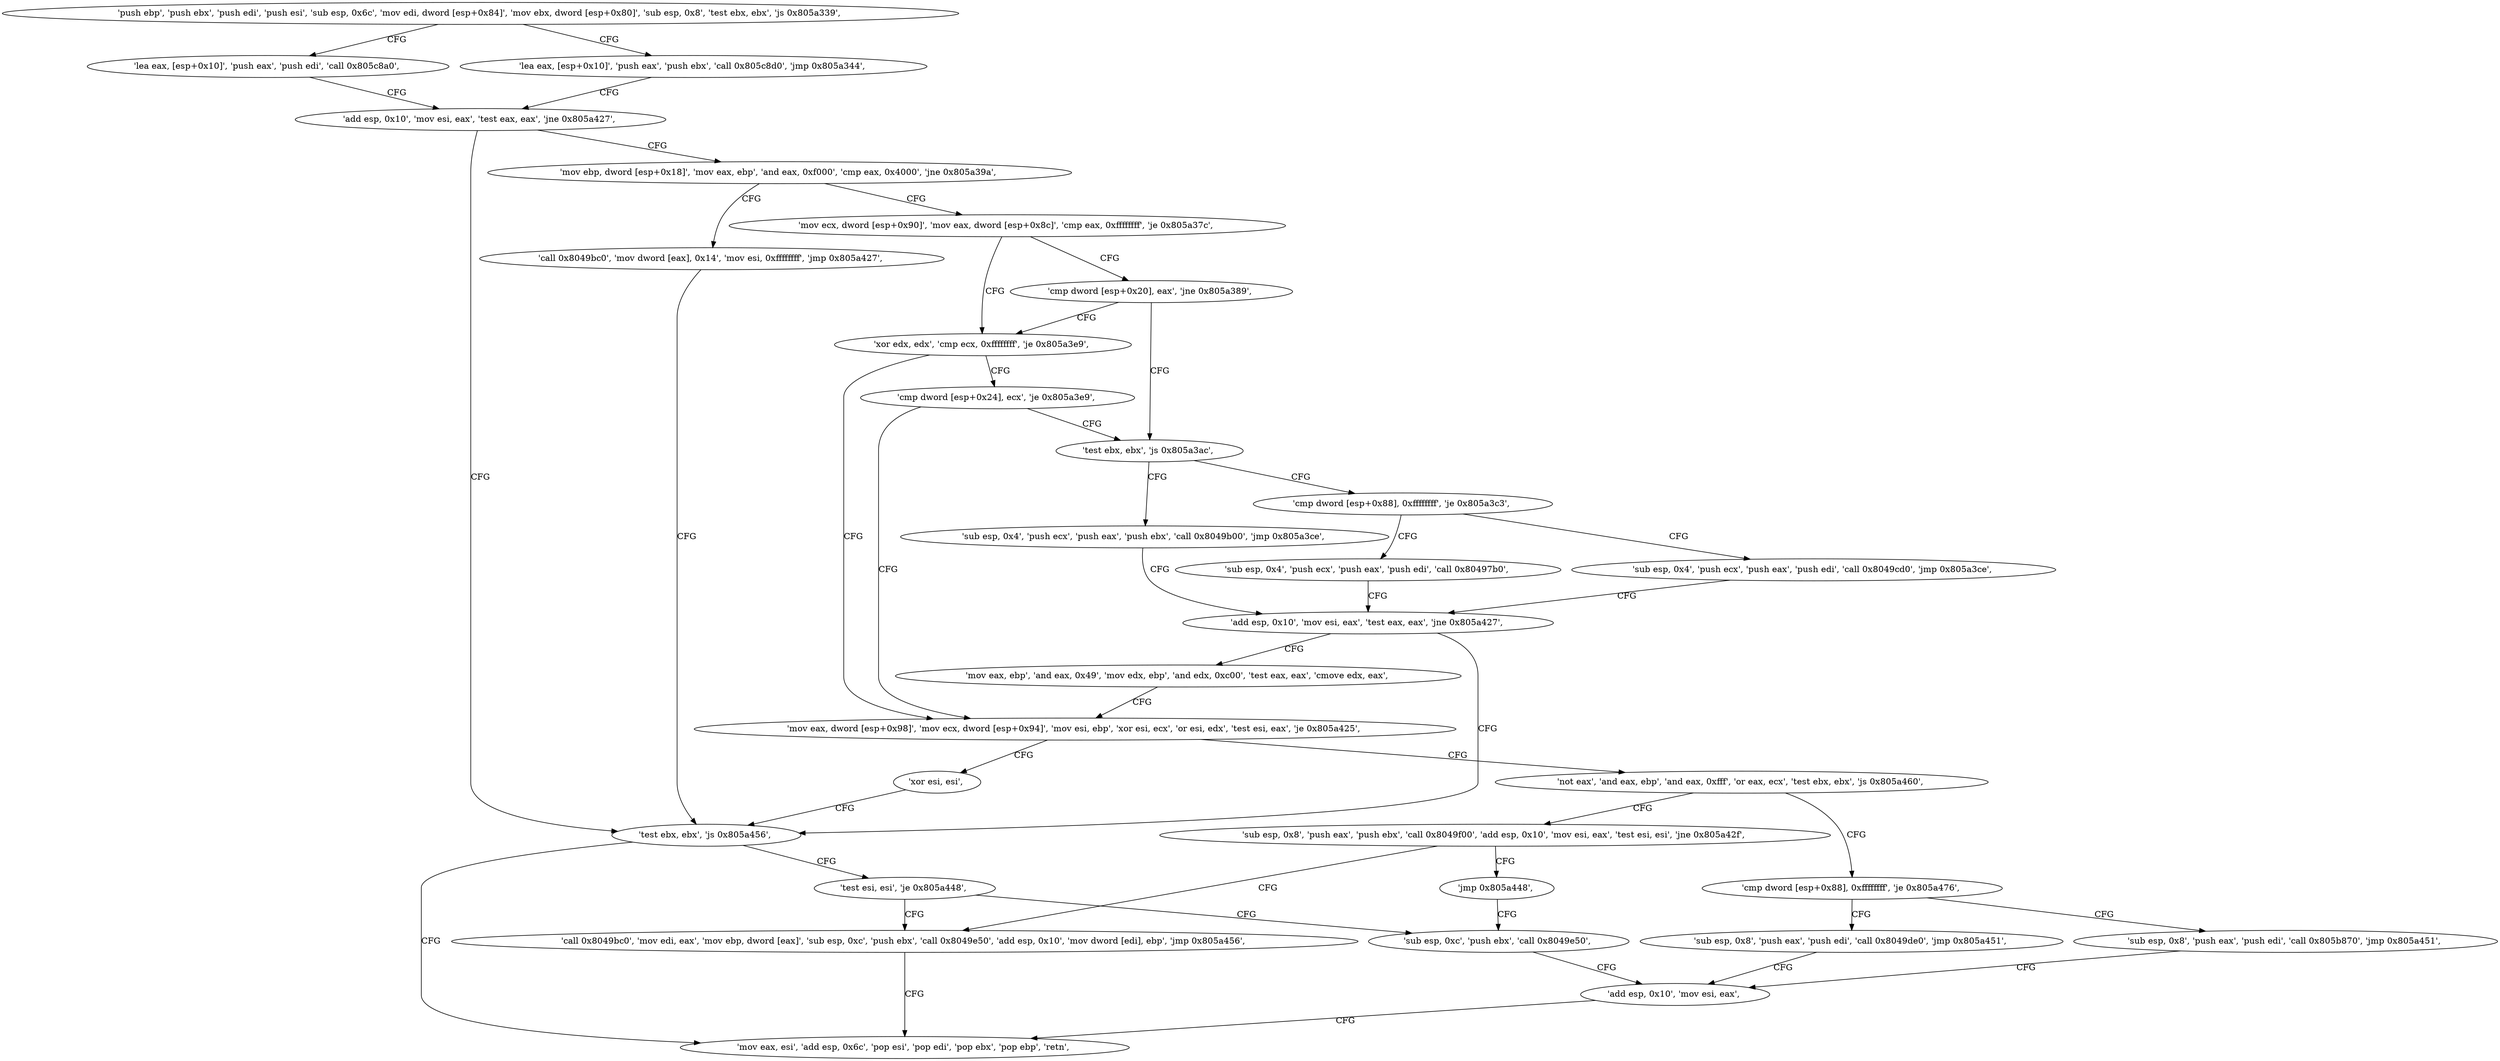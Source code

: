digraph "func" {
"134587152" [label = "'push ebp', 'push ebx', 'push edi', 'push esi', 'sub esp, 0x6c', 'mov edi, dword [esp+0x84]', 'mov ebx, dword [esp+0x80]', 'sub esp, 0x8', 'test ebx, ebx', 'js 0x805a339', " ]
"134587193" [label = "'lea eax, [esp+0x10]', 'push eax', 'push edi', 'call 0x805c8a0', " ]
"134587180" [label = "'lea eax, [esp+0x10]', 'push eax', 'push ebx', 'call 0x805c8d0', 'jmp 0x805a344', " ]
"134587204" [label = "'add esp, 0x10', 'mov esi, eax', 'test eax, eax', 'jne 0x805a427', " ]
"134587431" [label = "'test ebx, ebx', 'js 0x805a456', " ]
"134587478" [label = "'mov eax, esi', 'add esp, 0x6c', 'pop esi', 'pop edi', 'pop ebx', 'pop ebp', 'retn', " ]
"134587435" [label = "'test esi, esi', 'je 0x805a448', " ]
"134587217" [label = "'mov ebp, dword [esp+0x18]', 'mov eax, ebp', 'and eax, 0xf000', 'cmp eax, 0x4000', 'jne 0x805a39a', " ]
"134587290" [label = "'call 0x8049bc0', 'mov dword [eax], 0x14', 'mov esi, 0xffffffff', 'jmp 0x805a427', " ]
"134587235" [label = "'mov ecx, dword [esp+0x90]', 'mov eax, dword [esp+0x8c]', 'cmp eax, 0xffffffff', 'je 0x805a37c', " ]
"134587464" [label = "'sub esp, 0xc', 'push ebx', 'call 0x8049e50', " ]
"134587439" [label = "'call 0x8049bc0', 'mov edi, eax', 'mov ebp, dword [eax]', 'sub esp, 0xc', 'push ebx', 'call 0x8049e50', 'add esp, 0x10', 'mov dword [edi], ebp', 'jmp 0x805a456', " ]
"134587260" [label = "'xor edx, edx', 'cmp ecx, 0xffffffff', 'je 0x805a3e9', " ]
"134587254" [label = "'cmp dword [esp+0x20], eax', 'jne 0x805a389', " ]
"134587473" [label = "'add esp, 0x10', 'mov esi, eax', " ]
"134587369" [label = "'mov eax, dword [esp+0x98]', 'mov ecx, dword [esp+0x94]', 'mov esi, ebp', 'xor esi, ecx', 'or esi, edx', 'test esi, eax', 'je 0x805a425', " ]
"134587267" [label = "'cmp dword [esp+0x24], ecx', 'je 0x805a3e9', " ]
"134587273" [label = "'test ebx, ebx', 'js 0x805a3ac', " ]
"134587429" [label = "'xor esi, esi', " ]
"134587393" [label = "'not eax', 'and eax, ebp', 'and eax, 0xfff', 'or eax, ecx', 'test ebx, ebx', 'js 0x805a460', " ]
"134587308" [label = "'cmp dword [esp+0x88], 0xffffffff', 'je 0x805a3c3', " ]
"134587277" [label = "'sub esp, 0x4', 'push ecx', 'push eax', 'push ebx', 'call 0x8049b00', 'jmp 0x805a3ce', " ]
"134587488" [label = "'cmp dword [esp+0x88], 0xffffffff', 'je 0x805a476', " ]
"134587408" [label = "'sub esp, 0x8', 'push eax', 'push ebx', 'call 0x8049f00', 'add esp, 0x10', 'mov esi, eax', 'test esi, esi', 'jne 0x805a42f', " ]
"134587331" [label = "'sub esp, 0x4', 'push ecx', 'push eax', 'push edi', 'call 0x80497b0', " ]
"134587318" [label = "'sub esp, 0x4', 'push ecx', 'push eax', 'push edi', 'call 0x8049cd0', 'jmp 0x805a3ce', " ]
"134587342" [label = "'add esp, 0x10', 'mov esi, eax', 'test eax, eax', 'jne 0x805a427', " ]
"134587510" [label = "'sub esp, 0x8', 'push eax', 'push edi', 'call 0x8049de0', 'jmp 0x805a451', " ]
"134587498" [label = "'sub esp, 0x8', 'push eax', 'push edi', 'call 0x805b870', 'jmp 0x805a451', " ]
"134587427" [label = "'jmp 0x805a448', " ]
"134587351" [label = "'mov eax, ebp', 'and eax, 0x49', 'mov edx, ebp', 'and edx, 0xc00', 'test eax, eax', 'cmove edx, eax', " ]
"134587152" -> "134587193" [ label = "CFG" ]
"134587152" -> "134587180" [ label = "CFG" ]
"134587193" -> "134587204" [ label = "CFG" ]
"134587180" -> "134587204" [ label = "CFG" ]
"134587204" -> "134587431" [ label = "CFG" ]
"134587204" -> "134587217" [ label = "CFG" ]
"134587431" -> "134587478" [ label = "CFG" ]
"134587431" -> "134587435" [ label = "CFG" ]
"134587435" -> "134587464" [ label = "CFG" ]
"134587435" -> "134587439" [ label = "CFG" ]
"134587217" -> "134587290" [ label = "CFG" ]
"134587217" -> "134587235" [ label = "CFG" ]
"134587290" -> "134587431" [ label = "CFG" ]
"134587235" -> "134587260" [ label = "CFG" ]
"134587235" -> "134587254" [ label = "CFG" ]
"134587464" -> "134587473" [ label = "CFG" ]
"134587439" -> "134587478" [ label = "CFG" ]
"134587260" -> "134587369" [ label = "CFG" ]
"134587260" -> "134587267" [ label = "CFG" ]
"134587254" -> "134587273" [ label = "CFG" ]
"134587254" -> "134587260" [ label = "CFG" ]
"134587473" -> "134587478" [ label = "CFG" ]
"134587369" -> "134587429" [ label = "CFG" ]
"134587369" -> "134587393" [ label = "CFG" ]
"134587267" -> "134587369" [ label = "CFG" ]
"134587267" -> "134587273" [ label = "CFG" ]
"134587273" -> "134587308" [ label = "CFG" ]
"134587273" -> "134587277" [ label = "CFG" ]
"134587429" -> "134587431" [ label = "CFG" ]
"134587393" -> "134587488" [ label = "CFG" ]
"134587393" -> "134587408" [ label = "CFG" ]
"134587308" -> "134587331" [ label = "CFG" ]
"134587308" -> "134587318" [ label = "CFG" ]
"134587277" -> "134587342" [ label = "CFG" ]
"134587488" -> "134587510" [ label = "CFG" ]
"134587488" -> "134587498" [ label = "CFG" ]
"134587408" -> "134587439" [ label = "CFG" ]
"134587408" -> "134587427" [ label = "CFG" ]
"134587331" -> "134587342" [ label = "CFG" ]
"134587318" -> "134587342" [ label = "CFG" ]
"134587342" -> "134587431" [ label = "CFG" ]
"134587342" -> "134587351" [ label = "CFG" ]
"134587510" -> "134587473" [ label = "CFG" ]
"134587498" -> "134587473" [ label = "CFG" ]
"134587427" -> "134587464" [ label = "CFG" ]
"134587351" -> "134587369" [ label = "CFG" ]
}
